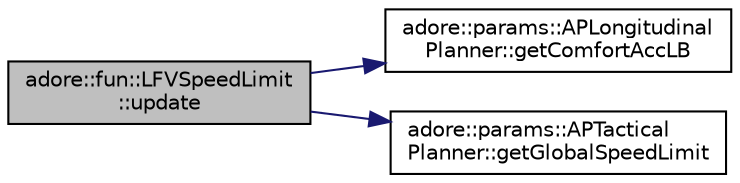 digraph "adore::fun::LFVSpeedLimit::update"
{
 // LATEX_PDF_SIZE
  edge [fontname="Helvetica",fontsize="10",labelfontname="Helvetica",labelfontsize="10"];
  node [fontname="Helvetica",fontsize="10",shape=record];
  rankdir="LR";
  Node1 [label="adore::fun::LFVSpeedLimit\l::update",height=0.2,width=0.4,color="black", fillcolor="grey75", style="filled", fontcolor="black",tooltip=" "];
  Node1 -> Node2 [color="midnightblue",fontsize="10",style="solid",fontname="Helvetica"];
  Node2 [label="adore::params::APLongitudinal\lPlanner::getComfortAccLB",height=0.2,width=0.4,color="black", fillcolor="white", style="filled",URL="$classadore_1_1params_1_1APLongitudinalPlanner.html#ac391000600a4fc20222d358eaa627021",tooltip="getAccLB returns longitudinal acceleration lower bound"];
  Node1 -> Node3 [color="midnightblue",fontsize="10",style="solid",fontname="Helvetica"];
  Node3 [label="adore::params::APTactical\lPlanner::getGlobalSpeedLimit",height=0.2,width=0.4,color="black", fillcolor="white", style="filled",URL="$classadore_1_1params_1_1APTacticalPlanner.html#a460ea5d1ffedca767a3644ec27fbb30d",tooltip=" "];
}
